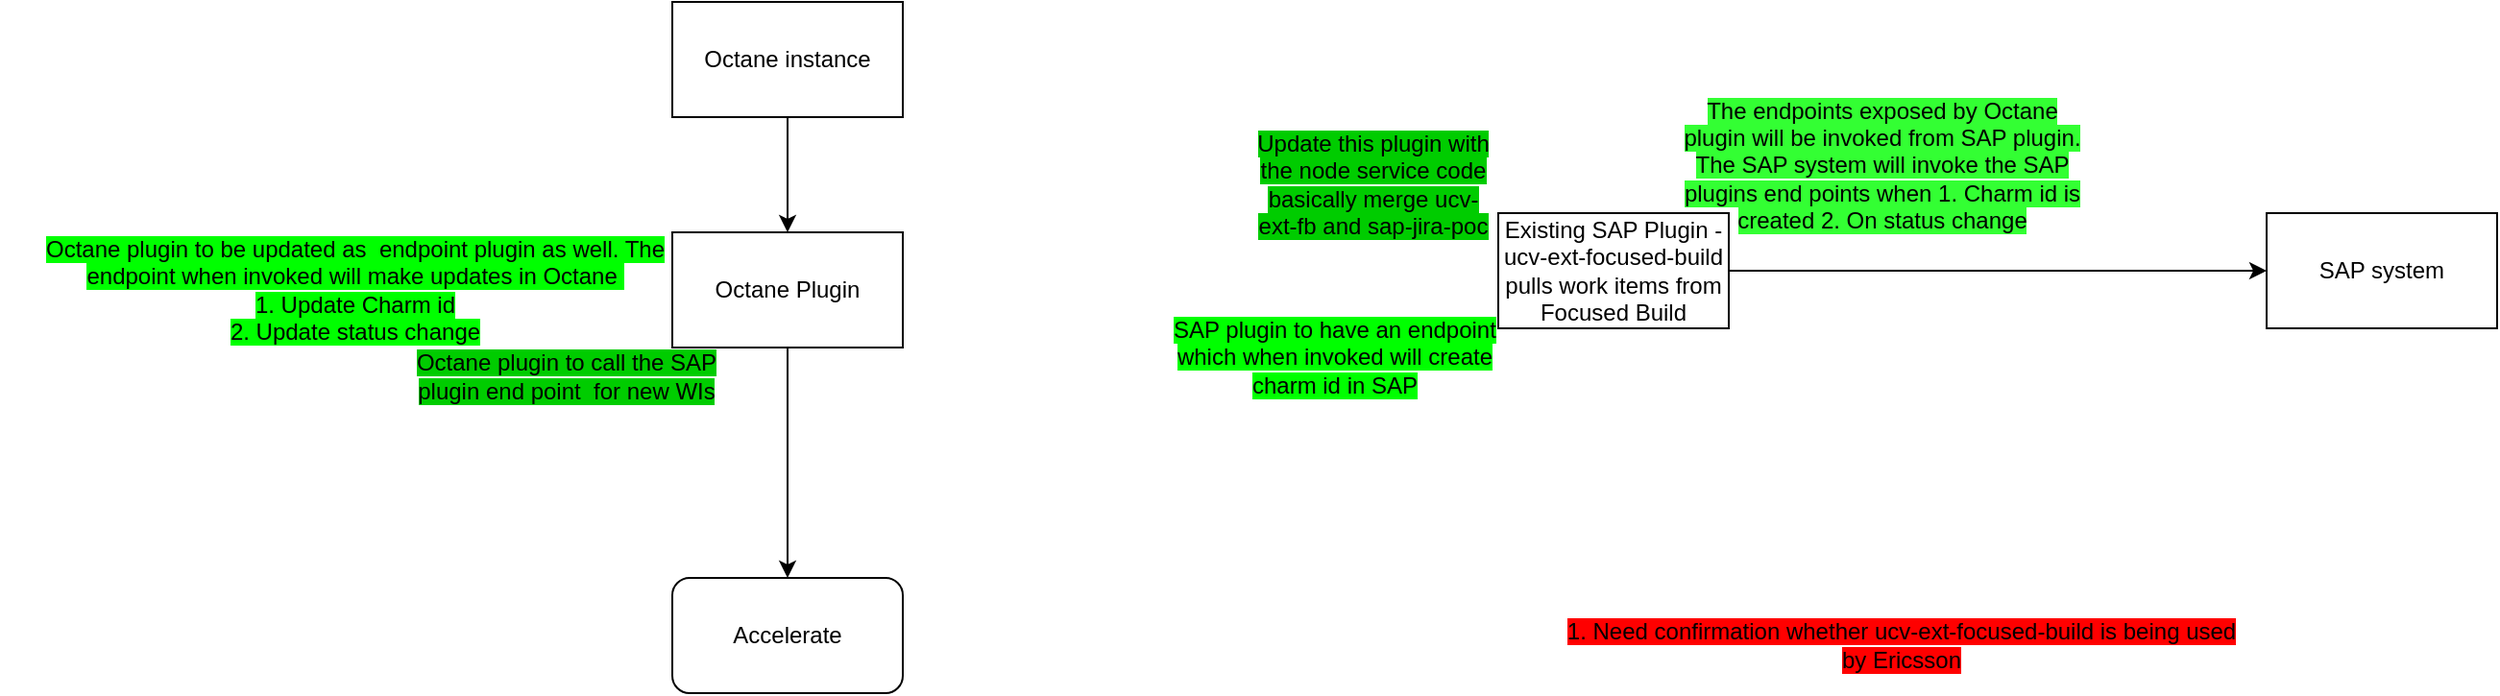 <mxfile version="15.5.4" type="github">
  <diagram id="jyJYbjObPVyAfR9zch3Q" name="Page-1">
    <mxGraphModel dx="2264" dy="754" grid="1" gridSize="10" guides="1" tooltips="1" connect="1" arrows="1" fold="1" page="1" pageScale="1" pageWidth="850" pageHeight="1100" math="0" shadow="0">
      <root>
        <mxCell id="0" />
        <mxCell id="1" parent="0" />
        <mxCell id="-wO7Nv5HzLpEiu3-Yih5-9" value="" style="edgeStyle=orthogonalEdgeStyle;rounded=0;orthogonalLoop=1;jettySize=auto;html=1;entryX=0.5;entryY=0;entryDx=0;entryDy=0;" edge="1" parent="1" source="-wO7Nv5HzLpEiu3-Yih5-1" target="-wO7Nv5HzLpEiu3-Yih5-3">
          <mxGeometry relative="1" as="geometry">
            <mxPoint x="180" y="330" as="targetPoint" />
          </mxGeometry>
        </mxCell>
        <mxCell id="-wO7Nv5HzLpEiu3-Yih5-1" value="Octane Plugin" style="rounded=0;whiteSpace=wrap;html=1;" vertex="1" parent="1">
          <mxGeometry x="120" y="190" width="120" height="60" as="geometry" />
        </mxCell>
        <mxCell id="-wO7Nv5HzLpEiu3-Yih5-15" style="edgeStyle=orthogonalEdgeStyle;rounded=0;orthogonalLoop=1;jettySize=auto;html=1;entryX=0;entryY=0.5;entryDx=0;entryDy=0;" edge="1" parent="1" source="-wO7Nv5HzLpEiu3-Yih5-2" target="-wO7Nv5HzLpEiu3-Yih5-14">
          <mxGeometry relative="1" as="geometry" />
        </mxCell>
        <mxCell id="-wO7Nv5HzLpEiu3-Yih5-2" value="Existing SAP Plugin - ucv-ext-focused-build pulls work items from Focused Build" style="rounded=0;whiteSpace=wrap;html=1;" vertex="1" parent="1">
          <mxGeometry x="550" y="180" width="120" height="60" as="geometry" />
        </mxCell>
        <mxCell id="-wO7Nv5HzLpEiu3-Yih5-3" value="Accelerate" style="rounded=1;whiteSpace=wrap;html=1;" vertex="1" parent="1">
          <mxGeometry x="120" y="370" width="120" height="60" as="geometry" />
        </mxCell>
        <mxCell id="-wO7Nv5HzLpEiu3-Yih5-6" value="" style="edgeStyle=orthogonalEdgeStyle;rounded=0;orthogonalLoop=1;jettySize=auto;html=1;" edge="1" parent="1" source="-wO7Nv5HzLpEiu3-Yih5-5" target="-wO7Nv5HzLpEiu3-Yih5-1">
          <mxGeometry relative="1" as="geometry" />
        </mxCell>
        <mxCell id="-wO7Nv5HzLpEiu3-Yih5-5" value="Octane instance" style="rounded=0;whiteSpace=wrap;html=1;" vertex="1" parent="1">
          <mxGeometry x="120" y="70" width="120" height="60" as="geometry" />
        </mxCell>
        <mxCell id="-wO7Nv5HzLpEiu3-Yih5-11" value="&lt;span style=&quot;background-color: rgb(0 , 255 , 0)&quot;&gt;Octane plugin to be updated as&amp;nbsp; endpoint plugin as well. The endpoint when invoked will make updates in Octane&amp;nbsp;&lt;br&gt;1. Update Charm id&lt;br&gt;2. Update status change&lt;/span&gt;" style="text;html=1;strokeColor=none;fillColor=none;align=center;verticalAlign=middle;whiteSpace=wrap;rounded=0;" vertex="1" parent="1">
          <mxGeometry x="-230" y="205" width="370" height="30" as="geometry" />
        </mxCell>
        <mxCell id="-wO7Nv5HzLpEiu3-Yih5-12" value="&lt;span style=&quot;background-color: rgb(51 , 255 , 51)&quot;&gt;The endpoints exposed by Octane plugin will be invoked from SAP plugin. The SAP system will invoke the SAP plugins end points when 1. Charm id is created 2. On status change&lt;/span&gt;" style="text;html=1;strokeColor=none;fillColor=none;align=center;verticalAlign=middle;whiteSpace=wrap;rounded=0;" vertex="1" parent="1">
          <mxGeometry x="640" y="140" width="220" height="30" as="geometry" />
        </mxCell>
        <mxCell id="-wO7Nv5HzLpEiu3-Yih5-13" value="&lt;span style=&quot;background-color: rgb(0 , 204 , 0)&quot;&gt;Update this plugin with the node service code basically merge ucv-ext-fb and sap-jira-poc&lt;/span&gt;" style="text;html=1;strokeColor=none;fillColor=none;align=center;verticalAlign=middle;whiteSpace=wrap;rounded=0;" vertex="1" parent="1">
          <mxGeometry x="420" y="150" width="130" height="30" as="geometry" />
        </mxCell>
        <mxCell id="-wO7Nv5HzLpEiu3-Yih5-14" value="SAP system" style="rounded=0;whiteSpace=wrap;html=1;" vertex="1" parent="1">
          <mxGeometry x="950" y="180" width="120" height="60" as="geometry" />
        </mxCell>
        <mxCell id="-wO7Nv5HzLpEiu3-Yih5-17" value="&lt;span style=&quot;background-color: rgb(0 , 204 , 0)&quot;&gt;Octane plugin to call the SAP plugin end point&amp;nbsp; for new WIs&lt;/span&gt;" style="text;html=1;strokeColor=none;fillColor=none;align=center;verticalAlign=middle;whiteSpace=wrap;rounded=0;" vertex="1" parent="1">
          <mxGeometry x="-30" y="250" width="190" height="30" as="geometry" />
        </mxCell>
        <mxCell id="-wO7Nv5HzLpEiu3-Yih5-18" value="&lt;span style=&quot;background-color: rgb(0 , 255 , 0)&quot;&gt;SAP plugin to have an endpoint which when invoked will create charm id in SAP&lt;/span&gt;" style="text;html=1;strokeColor=none;fillColor=none;align=center;verticalAlign=middle;whiteSpace=wrap;rounded=0;" vertex="1" parent="1">
          <mxGeometry x="380" y="240" width="170" height="30" as="geometry" />
        </mxCell>
        <mxCell id="-wO7Nv5HzLpEiu3-Yih5-19" value="&lt;span style=&quot;background-color: rgb(255 , 0 , 0)&quot;&gt;1. Need confirmation whether ucv-ext-focused-build is being used by Ericsson&lt;/span&gt;" style="text;html=1;strokeColor=none;fillColor=none;align=center;verticalAlign=middle;whiteSpace=wrap;rounded=0;" vertex="1" parent="1">
          <mxGeometry x="580" y="390" width="360" height="30" as="geometry" />
        </mxCell>
      </root>
    </mxGraphModel>
  </diagram>
</mxfile>
